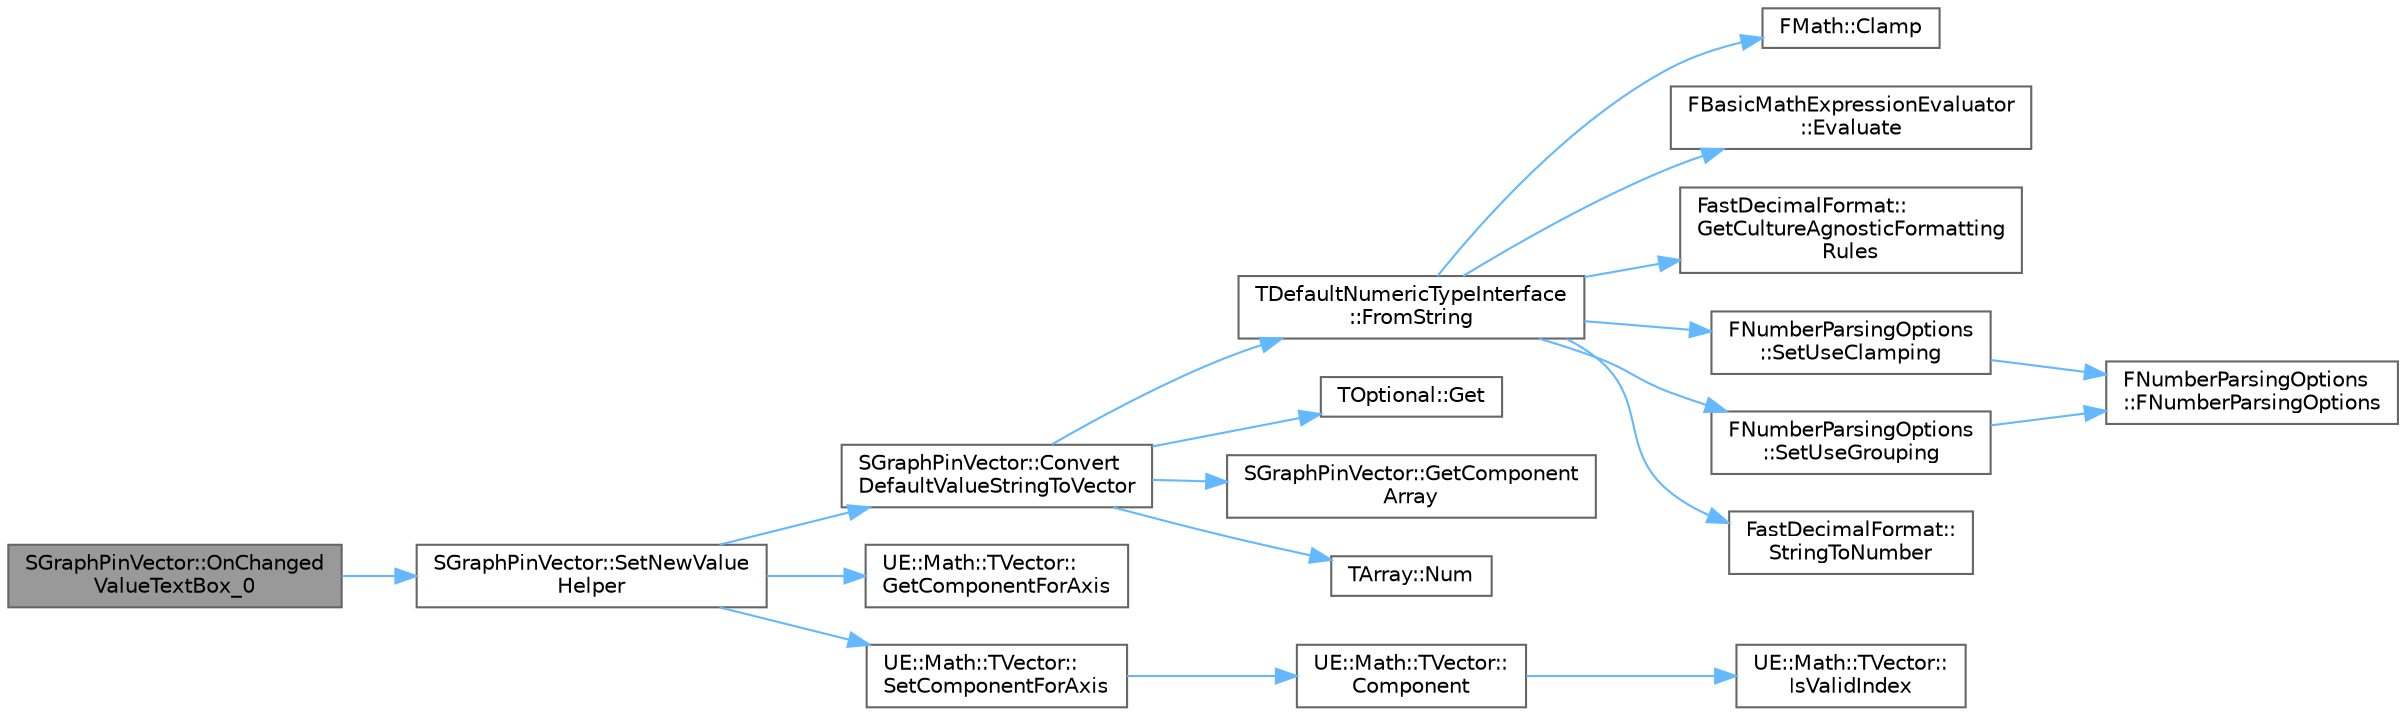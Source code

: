 digraph "SGraphPinVector::OnChangedValueTextBox_0"
{
 // INTERACTIVE_SVG=YES
 // LATEX_PDF_SIZE
  bgcolor="transparent";
  edge [fontname=Helvetica,fontsize=10,labelfontname=Helvetica,labelfontsize=10];
  node [fontname=Helvetica,fontsize=10,shape=box,height=0.2,width=0.4];
  rankdir="LR";
  Node1 [id="Node000001",label="SGraphPinVector::OnChanged\lValueTextBox_0",height=0.2,width=0.4,color="gray40", fillcolor="grey60", style="filled", fontcolor="black",tooltip=" "];
  Node1 -> Node2 [id="edge1_Node000001_Node000002",color="steelblue1",style="solid",tooltip=" "];
  Node2 [id="Node000002",label="SGraphPinVector::SetNewValue\lHelper",height=0.2,width=0.4,color="grey40", fillcolor="white", style="filled",URL="$d4/d4e/classSGraphPinVector.html#a8f8d3b20d2e836219b4fec7fe3a7b532",tooltip=" "];
  Node2 -> Node3 [id="edge2_Node000002_Node000003",color="steelblue1",style="solid",tooltip=" "];
  Node3 [id="Node000003",label="SGraphPinVector::Convert\lDefaultValueStringToVector",height=0.2,width=0.4,color="grey40", fillcolor="white", style="filled",URL="$d4/d4e/classSGraphPinVector.html#a6ff435229927811190b2fc543663c924",tooltip=" "];
  Node3 -> Node4 [id="edge3_Node000003_Node000004",color="steelblue1",style="solid",tooltip=" "];
  Node4 [id="Node000004",label="TDefaultNumericTypeInterface\l::FromString",height=0.2,width=0.4,color="grey40", fillcolor="white", style="filled",URL="$d3/df1/structTDefaultNumericTypeInterface.html#a74145f34dd1d6618e41c003ea43cd536",tooltip=" "];
  Node4 -> Node5 [id="edge4_Node000004_Node000005",color="steelblue1",style="solid",tooltip=" "];
  Node5 [id="Node000005",label="FMath::Clamp",height=0.2,width=0.4,color="grey40", fillcolor="white", style="filled",URL="$dc/d20/structFMath.html#a7dbca5929b2ea7f13304eb4c927dab6c",tooltip="Clamps X to be between Min and Max, inclusive."];
  Node4 -> Node6 [id="edge5_Node000004_Node000006",color="steelblue1",style="solid",tooltip=" "];
  Node6 [id="Node000006",label="FBasicMathExpressionEvaluator\l::Evaluate",height=0.2,width=0.4,color="grey40", fillcolor="white", style="filled",URL="$da/d46/classFBasicMathExpressionEvaluator.html#adfe0bc230517f83d8ba6cf358d232e05",tooltip="Evaluate the given expression, resulting in either a double value, or an error."];
  Node4 -> Node7 [id="edge6_Node000004_Node000007",color="steelblue1",style="solid",tooltip=" "];
  Node7 [id="Node000007",label="FastDecimalFormat::\lGetCultureAgnosticFormatting\lRules",height=0.2,width=0.4,color="grey40", fillcolor="white", style="filled",URL="$da/d6a/namespaceFastDecimalFormat.html#a4faf8321ff633dcb77e4fb2b2c91e46e",tooltip="Get the formatting rules to use when you don't care about culture."];
  Node4 -> Node8 [id="edge7_Node000004_Node000008",color="steelblue1",style="solid",tooltip=" "];
  Node8 [id="Node000008",label="FNumberParsingOptions\l::SetUseClamping",height=0.2,width=0.4,color="grey40", fillcolor="white", style="filled",URL="$d2/d21/structFNumberParsingOptions.html#ad22518d484449765109a2538102f755a",tooltip=" "];
  Node8 -> Node9 [id="edge8_Node000008_Node000009",color="steelblue1",style="solid",tooltip=" "];
  Node9 [id="Node000009",label="FNumberParsingOptions\l::FNumberParsingOptions",height=0.2,width=0.4,color="grey40", fillcolor="white", style="filled",URL="$d2/d21/structFNumberParsingOptions.html#a97b316284eb11f0adf21592877e441fd",tooltip=" "];
  Node4 -> Node10 [id="edge9_Node000004_Node000010",color="steelblue1",style="solid",tooltip=" "];
  Node10 [id="Node000010",label="FNumberParsingOptions\l::SetUseGrouping",height=0.2,width=0.4,color="grey40", fillcolor="white", style="filled",URL="$d2/d21/structFNumberParsingOptions.html#a1eeb679126fa33ee68b3b31c814d4181",tooltip=" "];
  Node10 -> Node9 [id="edge10_Node000010_Node000009",color="steelblue1",style="solid",tooltip=" "];
  Node4 -> Node11 [id="edge11_Node000004_Node000011",color="steelblue1",style="solid",tooltip=" "];
  Node11 [id="Node000011",label="FastDecimalFormat::\lStringToNumber",height=0.2,width=0.4,color="grey40", fillcolor="white", style="filled",URL="$da/d6a/namespaceFastDecimalFormat.html#aae2d8474eb3bfbd241609ae74bf710a9",tooltip=" "];
  Node3 -> Node12 [id="edge12_Node000003_Node000012",color="steelblue1",style="solid",tooltip=" "];
  Node12 [id="Node000012",label="TOptional::Get",height=0.2,width=0.4,color="grey40", fillcolor="white", style="filled",URL="$d7/d70/structTOptional.html#ae27729b271e4444e0ea817c19e367411",tooltip=" "];
  Node3 -> Node13 [id="edge13_Node000003_Node000013",color="steelblue1",style="solid",tooltip=" "];
  Node13 [id="Node000013",label="SGraphPinVector::GetComponent\lArray",height=0.2,width=0.4,color="grey40", fillcolor="white", style="filled",URL="$d4/d4e/classSGraphPinVector.html#abd610f44d9228a190d0a7852c9775cc7",tooltip=" "];
  Node3 -> Node14 [id="edge14_Node000003_Node000014",color="steelblue1",style="solid",tooltip=" "];
  Node14 [id="Node000014",label="TArray::Num",height=0.2,width=0.4,color="grey40", fillcolor="white", style="filled",URL="$d4/d52/classTArray.html#adcbf9ca48677a9c0c3830cd862dd40d8",tooltip="Returns number of elements in array."];
  Node2 -> Node15 [id="edge15_Node000002_Node000015",color="steelblue1",style="solid",tooltip=" "];
  Node15 [id="Node000015",label="UE::Math::TVector::\lGetComponentForAxis",height=0.2,width=0.4,color="grey40", fillcolor="white", style="filled",URL="$de/d77/structUE_1_1Math_1_1TVector.html#a371c680f1d01a92127bd8adcf0107f6a",tooltip="Get a specific component of the vector, given a specific axis by enum."];
  Node2 -> Node16 [id="edge16_Node000002_Node000016",color="steelblue1",style="solid",tooltip=" "];
  Node16 [id="Node000016",label="UE::Math::TVector::\lSetComponentForAxis",height=0.2,width=0.4,color="grey40", fillcolor="white", style="filled",URL="$de/d77/structUE_1_1Math_1_1TVector.html#ae4fbdaea376d26df9c0a7db78602b6b2",tooltip="Set a specified componet of the vector, given a specific axis by enum."];
  Node16 -> Node17 [id="edge17_Node000016_Node000017",color="steelblue1",style="solid",tooltip=" "];
  Node17 [id="Node000017",label="UE::Math::TVector::\lComponent",height=0.2,width=0.4,color="grey40", fillcolor="white", style="filled",URL="$de/d77/structUE_1_1Math_1_1TVector.html#a76f5cc4a195cfa3b9f6f08f111f8be70",tooltip="Gets a specific component of the vector."];
  Node17 -> Node18 [id="edge18_Node000017_Node000018",color="steelblue1",style="solid",tooltip=" "];
  Node18 [id="Node000018",label="UE::Math::TVector::\lIsValidIndex",height=0.2,width=0.4,color="grey40", fillcolor="white", style="filled",URL="$de/d77/structUE_1_1Math_1_1TVector.html#ae5a1b7992d5a56a29a984aece91abc82",tooltip="Tests if index is valid, i.e."];
}
